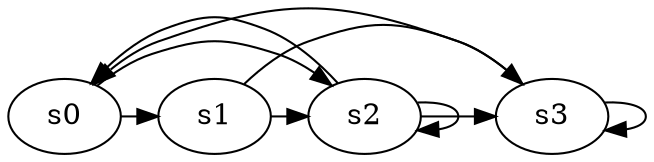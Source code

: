 digraph game_0587_cycle_4 {
    s0 [name="s0", player=0];
    s1 [name="s1", player=0];
    s2 [name="s2", player=1];
    s3 [name="s3", player=0, target=1];

    s0 -> s1 [constraint="time == 6 || time == 8 || time == 11 || time == 24"];
    s1 -> s2 [constraint="time % 3 == 0"];
    s2 -> s3 [constraint="time % 2 == 0 && !(time % 3 == 0)"];
    s3 -> s0 [constraint="time % 6 == 4"];
    s0 -> s2 [constraint="time == 7 || time == 10 || time == 13"];
    s1 -> s3 [constraint="time == 12"];
    s2 -> s2 [constraint="time % 4 == 0"];
    s2 -> s0 [constraint="time == 7 || time == 12 || time == 13"];
    s3 -> s3 [constraint="time % 2 == 0"];
}
